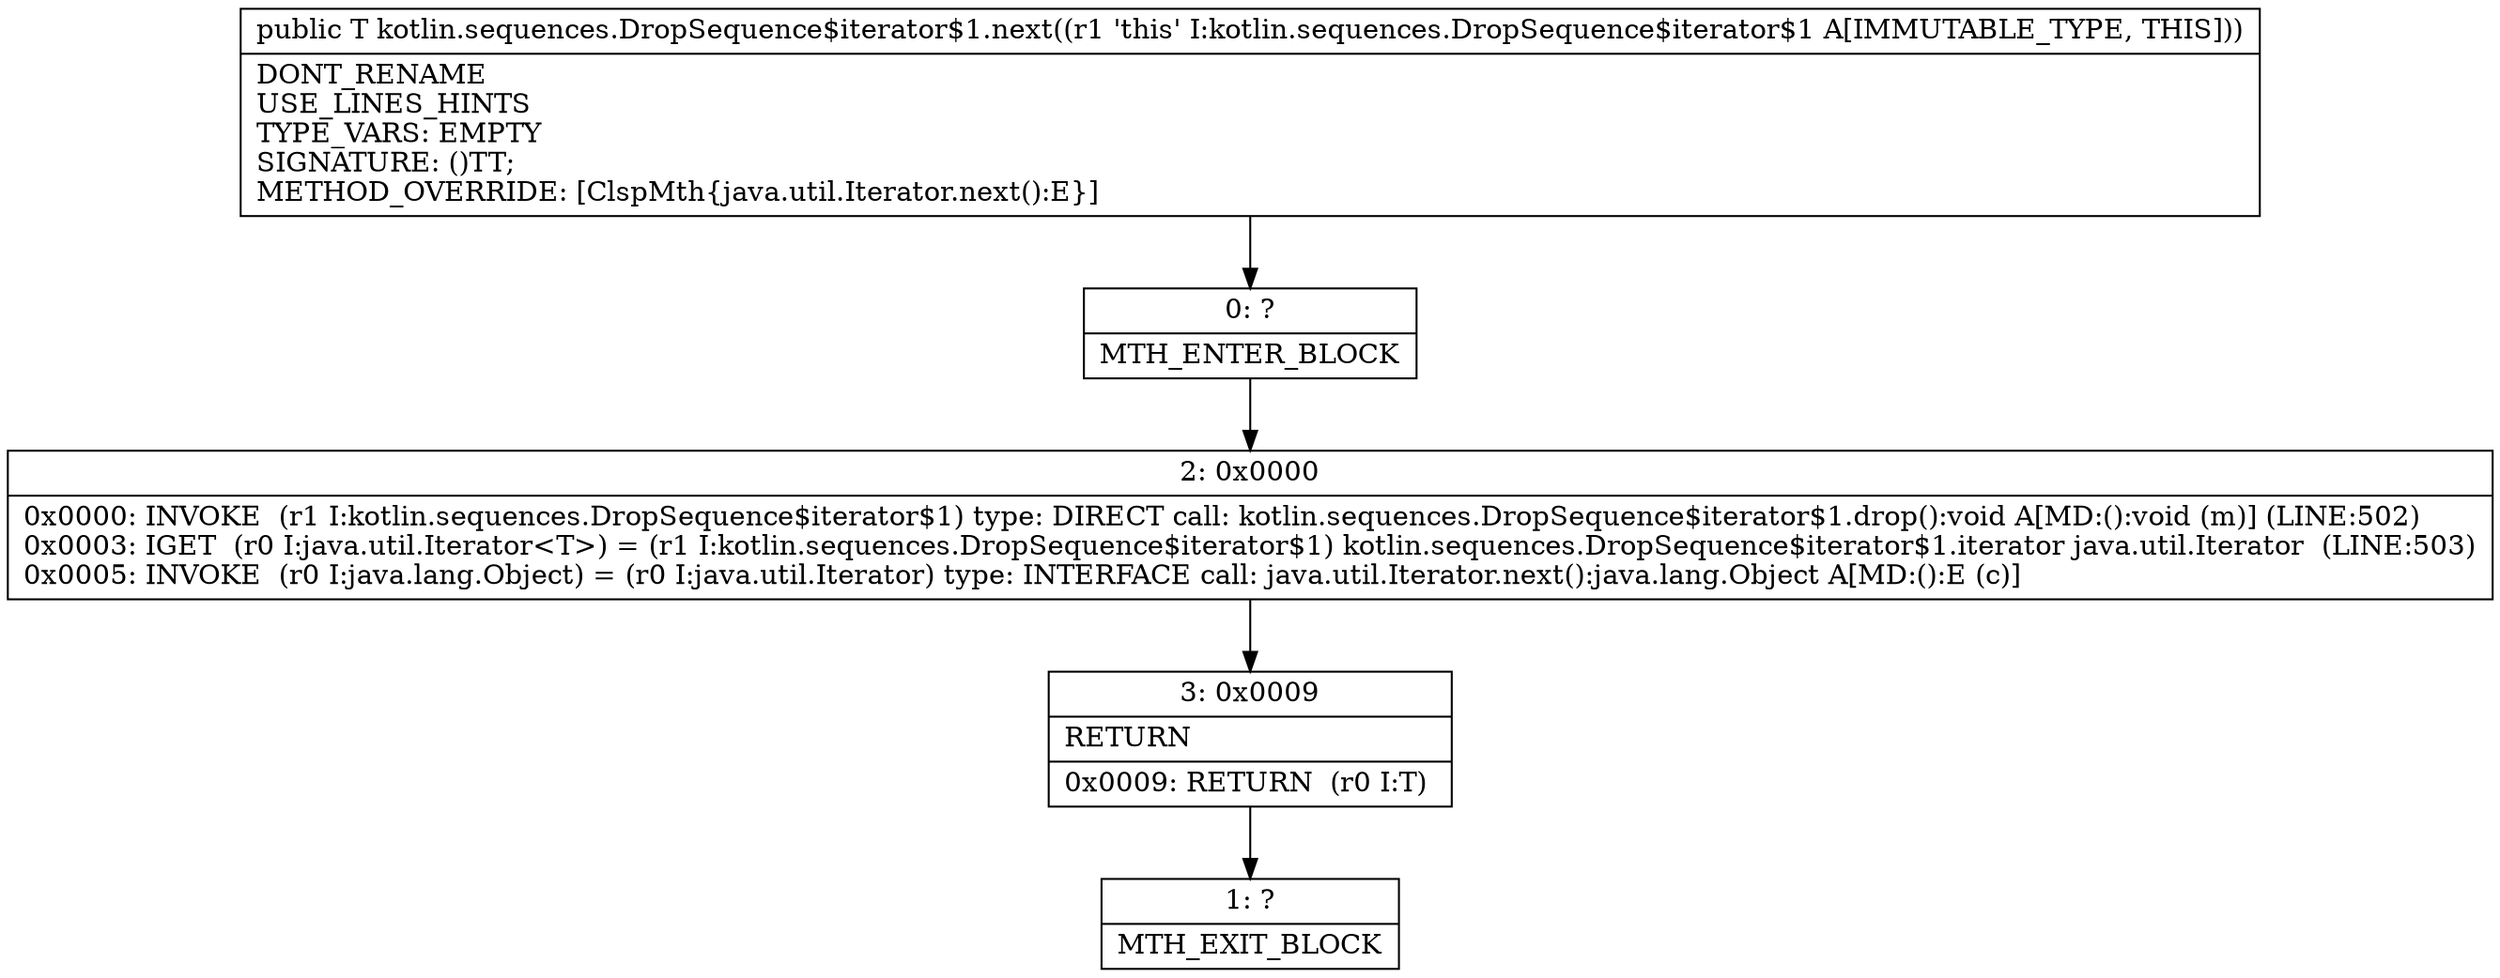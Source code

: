 digraph "CFG forkotlin.sequences.DropSequence$iterator$1.next()Ljava\/lang\/Object;" {
Node_0 [shape=record,label="{0\:\ ?|MTH_ENTER_BLOCK\l}"];
Node_2 [shape=record,label="{2\:\ 0x0000|0x0000: INVOKE  (r1 I:kotlin.sequences.DropSequence$iterator$1) type: DIRECT call: kotlin.sequences.DropSequence$iterator$1.drop():void A[MD:():void (m)] (LINE:502)\l0x0003: IGET  (r0 I:java.util.Iterator\<T\>) = (r1 I:kotlin.sequences.DropSequence$iterator$1) kotlin.sequences.DropSequence$iterator$1.iterator java.util.Iterator  (LINE:503)\l0x0005: INVOKE  (r0 I:java.lang.Object) = (r0 I:java.util.Iterator) type: INTERFACE call: java.util.Iterator.next():java.lang.Object A[MD:():E (c)]\l}"];
Node_3 [shape=record,label="{3\:\ 0x0009|RETURN\l|0x0009: RETURN  (r0 I:T) \l}"];
Node_1 [shape=record,label="{1\:\ ?|MTH_EXIT_BLOCK\l}"];
MethodNode[shape=record,label="{public T kotlin.sequences.DropSequence$iterator$1.next((r1 'this' I:kotlin.sequences.DropSequence$iterator$1 A[IMMUTABLE_TYPE, THIS]))  | DONT_RENAME\lUSE_LINES_HINTS\lTYPE_VARS: EMPTY\lSIGNATURE: ()TT;\lMETHOD_OVERRIDE: [ClspMth\{java.util.Iterator.next():E\}]\l}"];
MethodNode -> Node_0;Node_0 -> Node_2;
Node_2 -> Node_3;
Node_3 -> Node_1;
}

